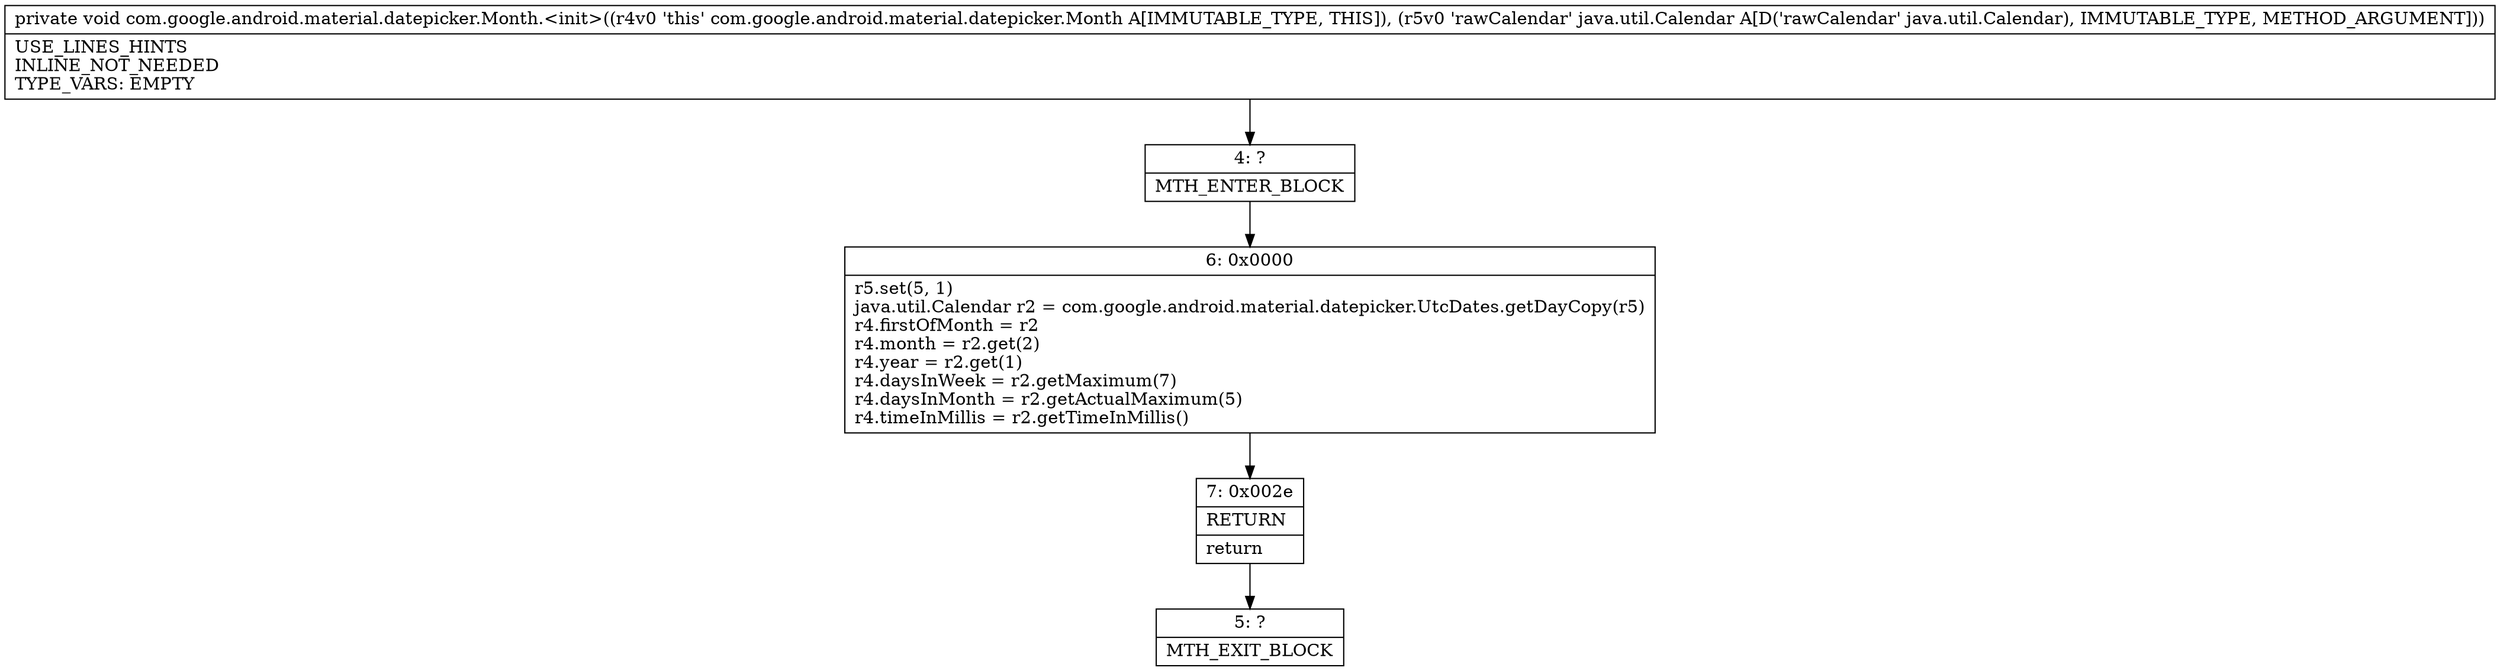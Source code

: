 digraph "CFG forcom.google.android.material.datepicker.Month.\<init\>(Ljava\/util\/Calendar;)V" {
Node_4 [shape=record,label="{4\:\ ?|MTH_ENTER_BLOCK\l}"];
Node_6 [shape=record,label="{6\:\ 0x0000|r5.set(5, 1)\ljava.util.Calendar r2 = com.google.android.material.datepicker.UtcDates.getDayCopy(r5)\lr4.firstOfMonth = r2\lr4.month = r2.get(2)\lr4.year = r2.get(1)\lr4.daysInWeek = r2.getMaximum(7)\lr4.daysInMonth = r2.getActualMaximum(5)\lr4.timeInMillis = r2.getTimeInMillis()\l}"];
Node_7 [shape=record,label="{7\:\ 0x002e|RETURN\l|return\l}"];
Node_5 [shape=record,label="{5\:\ ?|MTH_EXIT_BLOCK\l}"];
MethodNode[shape=record,label="{private void com.google.android.material.datepicker.Month.\<init\>((r4v0 'this' com.google.android.material.datepicker.Month A[IMMUTABLE_TYPE, THIS]), (r5v0 'rawCalendar' java.util.Calendar A[D('rawCalendar' java.util.Calendar), IMMUTABLE_TYPE, METHOD_ARGUMENT]))  | USE_LINES_HINTS\lINLINE_NOT_NEEDED\lTYPE_VARS: EMPTY\l}"];
MethodNode -> Node_4;Node_4 -> Node_6;
Node_6 -> Node_7;
Node_7 -> Node_5;
}

